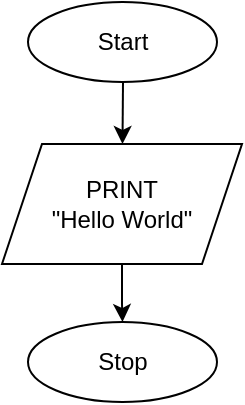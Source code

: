 <mxfile version="14.1.8" type="device"><diagram id="szJYKizAxaHYdME8-UCH" name="Page-1"><mxGraphModel dx="852" dy="494" grid="1" gridSize="10" guides="1" tooltips="1" connect="1" arrows="1" fold="1" page="1" pageScale="1" pageWidth="850" pageHeight="1100" math="0" shadow="0"><root><mxCell id="0"/><mxCell id="1" parent="0"/><mxCell id="ZKGNRRO_i4OBfnyygTyh-2" value="" style="endArrow=classic;html=1;exitX=0.5;exitY=1;exitDx=0;exitDy=0;" parent="1" target="ZKGNRRO_i4OBfnyygTyh-4" edge="1"><mxGeometry width="50" height="50" relative="1" as="geometry"><mxPoint x="425.5" y="70" as="sourcePoint"/><mxPoint x="505.903" y="102.29" as="targetPoint"/></mxGeometry></mxCell><mxCell id="ZKGNRRO_i4OBfnyygTyh-9" style="edgeStyle=orthogonalEdgeStyle;rounded=0;orthogonalLoop=1;jettySize=auto;html=1;entryX=0.5;entryY=0;entryDx=0;entryDy=0;" parent="1" source="ZKGNRRO_i4OBfnyygTyh-4" edge="1" target="cDUezw_Oj6vmVYH7mrNq-1"><mxGeometry relative="1" as="geometry"><mxPoint x="530" y="180" as="targetPoint"/></mxGeometry></mxCell><mxCell id="ZKGNRRO_i4OBfnyygTyh-4" value="PRINT&lt;br&gt;&quot;Hello World&quot;" style="shape=parallelogram;perimeter=parallelogramPerimeter;whiteSpace=wrap;html=1;fixedSize=1;" parent="1" vertex="1"><mxGeometry x="365" y="101" width="120" height="60" as="geometry"/></mxCell><mxCell id="cDUezw_Oj6vmVYH7mrNq-1" value="Stop" style="ellipse;whiteSpace=wrap;html=1;" parent="1" vertex="1"><mxGeometry x="378" y="190" width="94.5" height="40" as="geometry"/></mxCell><mxCell id="cDUezw_Oj6vmVYH7mrNq-3" value="Start" style="ellipse;whiteSpace=wrap;html=1;" parent="1" vertex="1"><mxGeometry x="378" y="30" width="94.5" height="40" as="geometry"/></mxCell></root></mxGraphModel></diagram></mxfile>